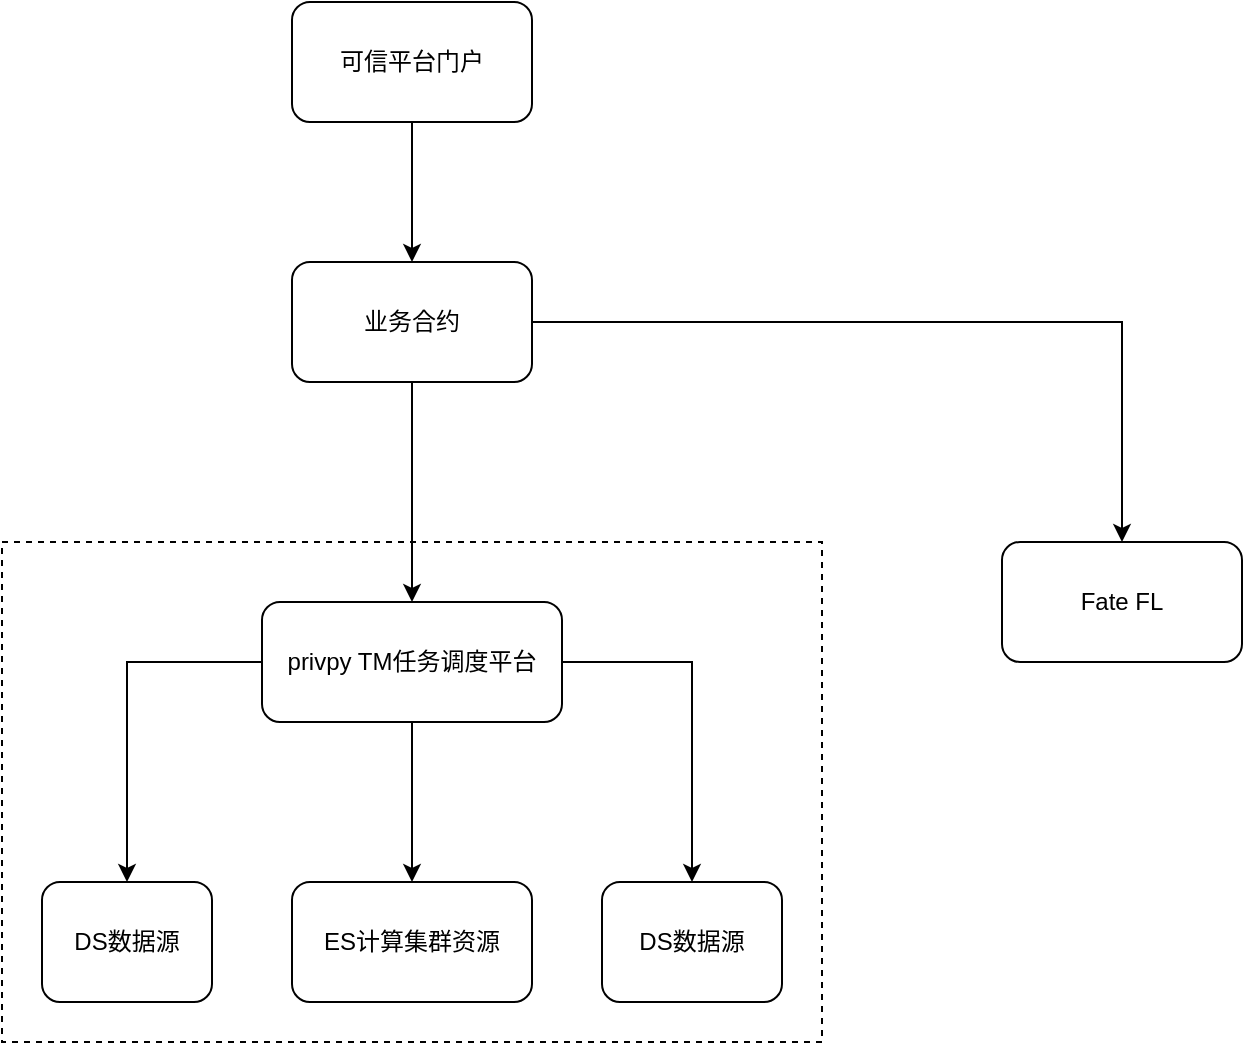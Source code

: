 <mxfile version="14.2.5" type="github">
  <diagram id="u8SM7Y_Kzt9AyCulQmiS" name="Page-1">
    <mxGraphModel dx="1178" dy="706" grid="1" gridSize="10" guides="1" tooltips="1" connect="1" arrows="1" fold="1" page="1" pageScale="1" pageWidth="827" pageHeight="1169" math="0" shadow="0">
      <root>
        <mxCell id="0" />
        <mxCell id="1" parent="0" />
        <mxCell id="Y0NiukuMd00NJ9UfFPT2-10" value="" style="rounded=0;whiteSpace=wrap;html=1;dashed=1;" vertex="1" parent="1">
          <mxGeometry x="220" y="360" width="410" height="250" as="geometry" />
        </mxCell>
        <mxCell id="Y0NiukuMd00NJ9UfFPT2-3" value="" style="edgeStyle=orthogonalEdgeStyle;rounded=0;orthogonalLoop=1;jettySize=auto;html=1;" edge="1" parent="1" source="Y0NiukuMd00NJ9UfFPT2-1" target="Y0NiukuMd00NJ9UfFPT2-2">
          <mxGeometry relative="1" as="geometry" />
        </mxCell>
        <mxCell id="Y0NiukuMd00NJ9UfFPT2-5" value="" style="edgeStyle=orthogonalEdgeStyle;rounded=0;orthogonalLoop=1;jettySize=auto;html=1;" edge="1" parent="1" source="Y0NiukuMd00NJ9UfFPT2-1" target="Y0NiukuMd00NJ9UfFPT2-4">
          <mxGeometry relative="1" as="geometry" />
        </mxCell>
        <mxCell id="Y0NiukuMd00NJ9UfFPT2-12" value="" style="edgeStyle=orthogonalEdgeStyle;rounded=0;orthogonalLoop=1;jettySize=auto;html=1;" edge="1" parent="1" source="Y0NiukuMd00NJ9UfFPT2-1" target="Y0NiukuMd00NJ9UfFPT2-11">
          <mxGeometry relative="1" as="geometry" />
        </mxCell>
        <mxCell id="Y0NiukuMd00NJ9UfFPT2-1" value="privpy TM任务调度平台" style="rounded=1;whiteSpace=wrap;html=1;" vertex="1" parent="1">
          <mxGeometry x="350" y="390" width="150" height="60" as="geometry" />
        </mxCell>
        <mxCell id="Y0NiukuMd00NJ9UfFPT2-2" value="ES计算集群资源" style="whiteSpace=wrap;html=1;rounded=1;" vertex="1" parent="1">
          <mxGeometry x="365" y="530" width="120" height="60" as="geometry" />
        </mxCell>
        <mxCell id="Y0NiukuMd00NJ9UfFPT2-4" value="DS数据源" style="whiteSpace=wrap;html=1;rounded=1;" vertex="1" parent="1">
          <mxGeometry x="520" y="530" width="90" height="60" as="geometry" />
        </mxCell>
        <mxCell id="Y0NiukuMd00NJ9UfFPT2-8" value="" style="edgeStyle=orthogonalEdgeStyle;rounded=0;orthogonalLoop=1;jettySize=auto;html=1;" edge="1" parent="1" source="Y0NiukuMd00NJ9UfFPT2-6" target="Y0NiukuMd00NJ9UfFPT2-1">
          <mxGeometry relative="1" as="geometry" />
        </mxCell>
        <mxCell id="Y0NiukuMd00NJ9UfFPT2-15" value="" style="edgeStyle=orthogonalEdgeStyle;rounded=0;orthogonalLoop=1;jettySize=auto;html=1;" edge="1" parent="1" source="Y0NiukuMd00NJ9UfFPT2-6" target="Y0NiukuMd00NJ9UfFPT2-14">
          <mxGeometry relative="1" as="geometry" />
        </mxCell>
        <mxCell id="Y0NiukuMd00NJ9UfFPT2-6" value="业务合约" style="rounded=1;whiteSpace=wrap;html=1;" vertex="1" parent="1">
          <mxGeometry x="365" y="220" width="120" height="60" as="geometry" />
        </mxCell>
        <mxCell id="Y0NiukuMd00NJ9UfFPT2-9" value="" style="edgeStyle=orthogonalEdgeStyle;rounded=0;orthogonalLoop=1;jettySize=auto;html=1;" edge="1" parent="1" source="Y0NiukuMd00NJ9UfFPT2-7" target="Y0NiukuMd00NJ9UfFPT2-6">
          <mxGeometry relative="1" as="geometry" />
        </mxCell>
        <mxCell id="Y0NiukuMd00NJ9UfFPT2-7" value="可信平台门户" style="rounded=1;whiteSpace=wrap;html=1;" vertex="1" parent="1">
          <mxGeometry x="365" y="90" width="120" height="60" as="geometry" />
        </mxCell>
        <mxCell id="Y0NiukuMd00NJ9UfFPT2-11" value="DS数据源" style="whiteSpace=wrap;html=1;rounded=1;" vertex="1" parent="1">
          <mxGeometry x="240" y="530" width="85" height="60" as="geometry" />
        </mxCell>
        <mxCell id="Y0NiukuMd00NJ9UfFPT2-14" value="Fate FL" style="whiteSpace=wrap;html=1;rounded=1;" vertex="1" parent="1">
          <mxGeometry x="720" y="360" width="120" height="60" as="geometry" />
        </mxCell>
      </root>
    </mxGraphModel>
  </diagram>
</mxfile>
